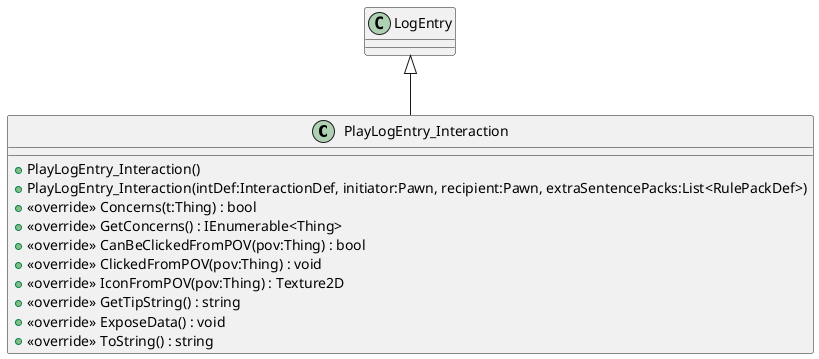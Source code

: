 @startuml
class PlayLogEntry_Interaction {
    + PlayLogEntry_Interaction()
    + PlayLogEntry_Interaction(intDef:InteractionDef, initiator:Pawn, recipient:Pawn, extraSentencePacks:List<RulePackDef>)
    + <<override>> Concerns(t:Thing) : bool
    + <<override>> GetConcerns() : IEnumerable<Thing>
    + <<override>> CanBeClickedFromPOV(pov:Thing) : bool
    + <<override>> ClickedFromPOV(pov:Thing) : void
    + <<override>> IconFromPOV(pov:Thing) : Texture2D
    + <<override>> GetTipString() : string
    + <<override>> ExposeData() : void
    + <<override>> ToString() : string
}
LogEntry <|-- PlayLogEntry_Interaction
@enduml
